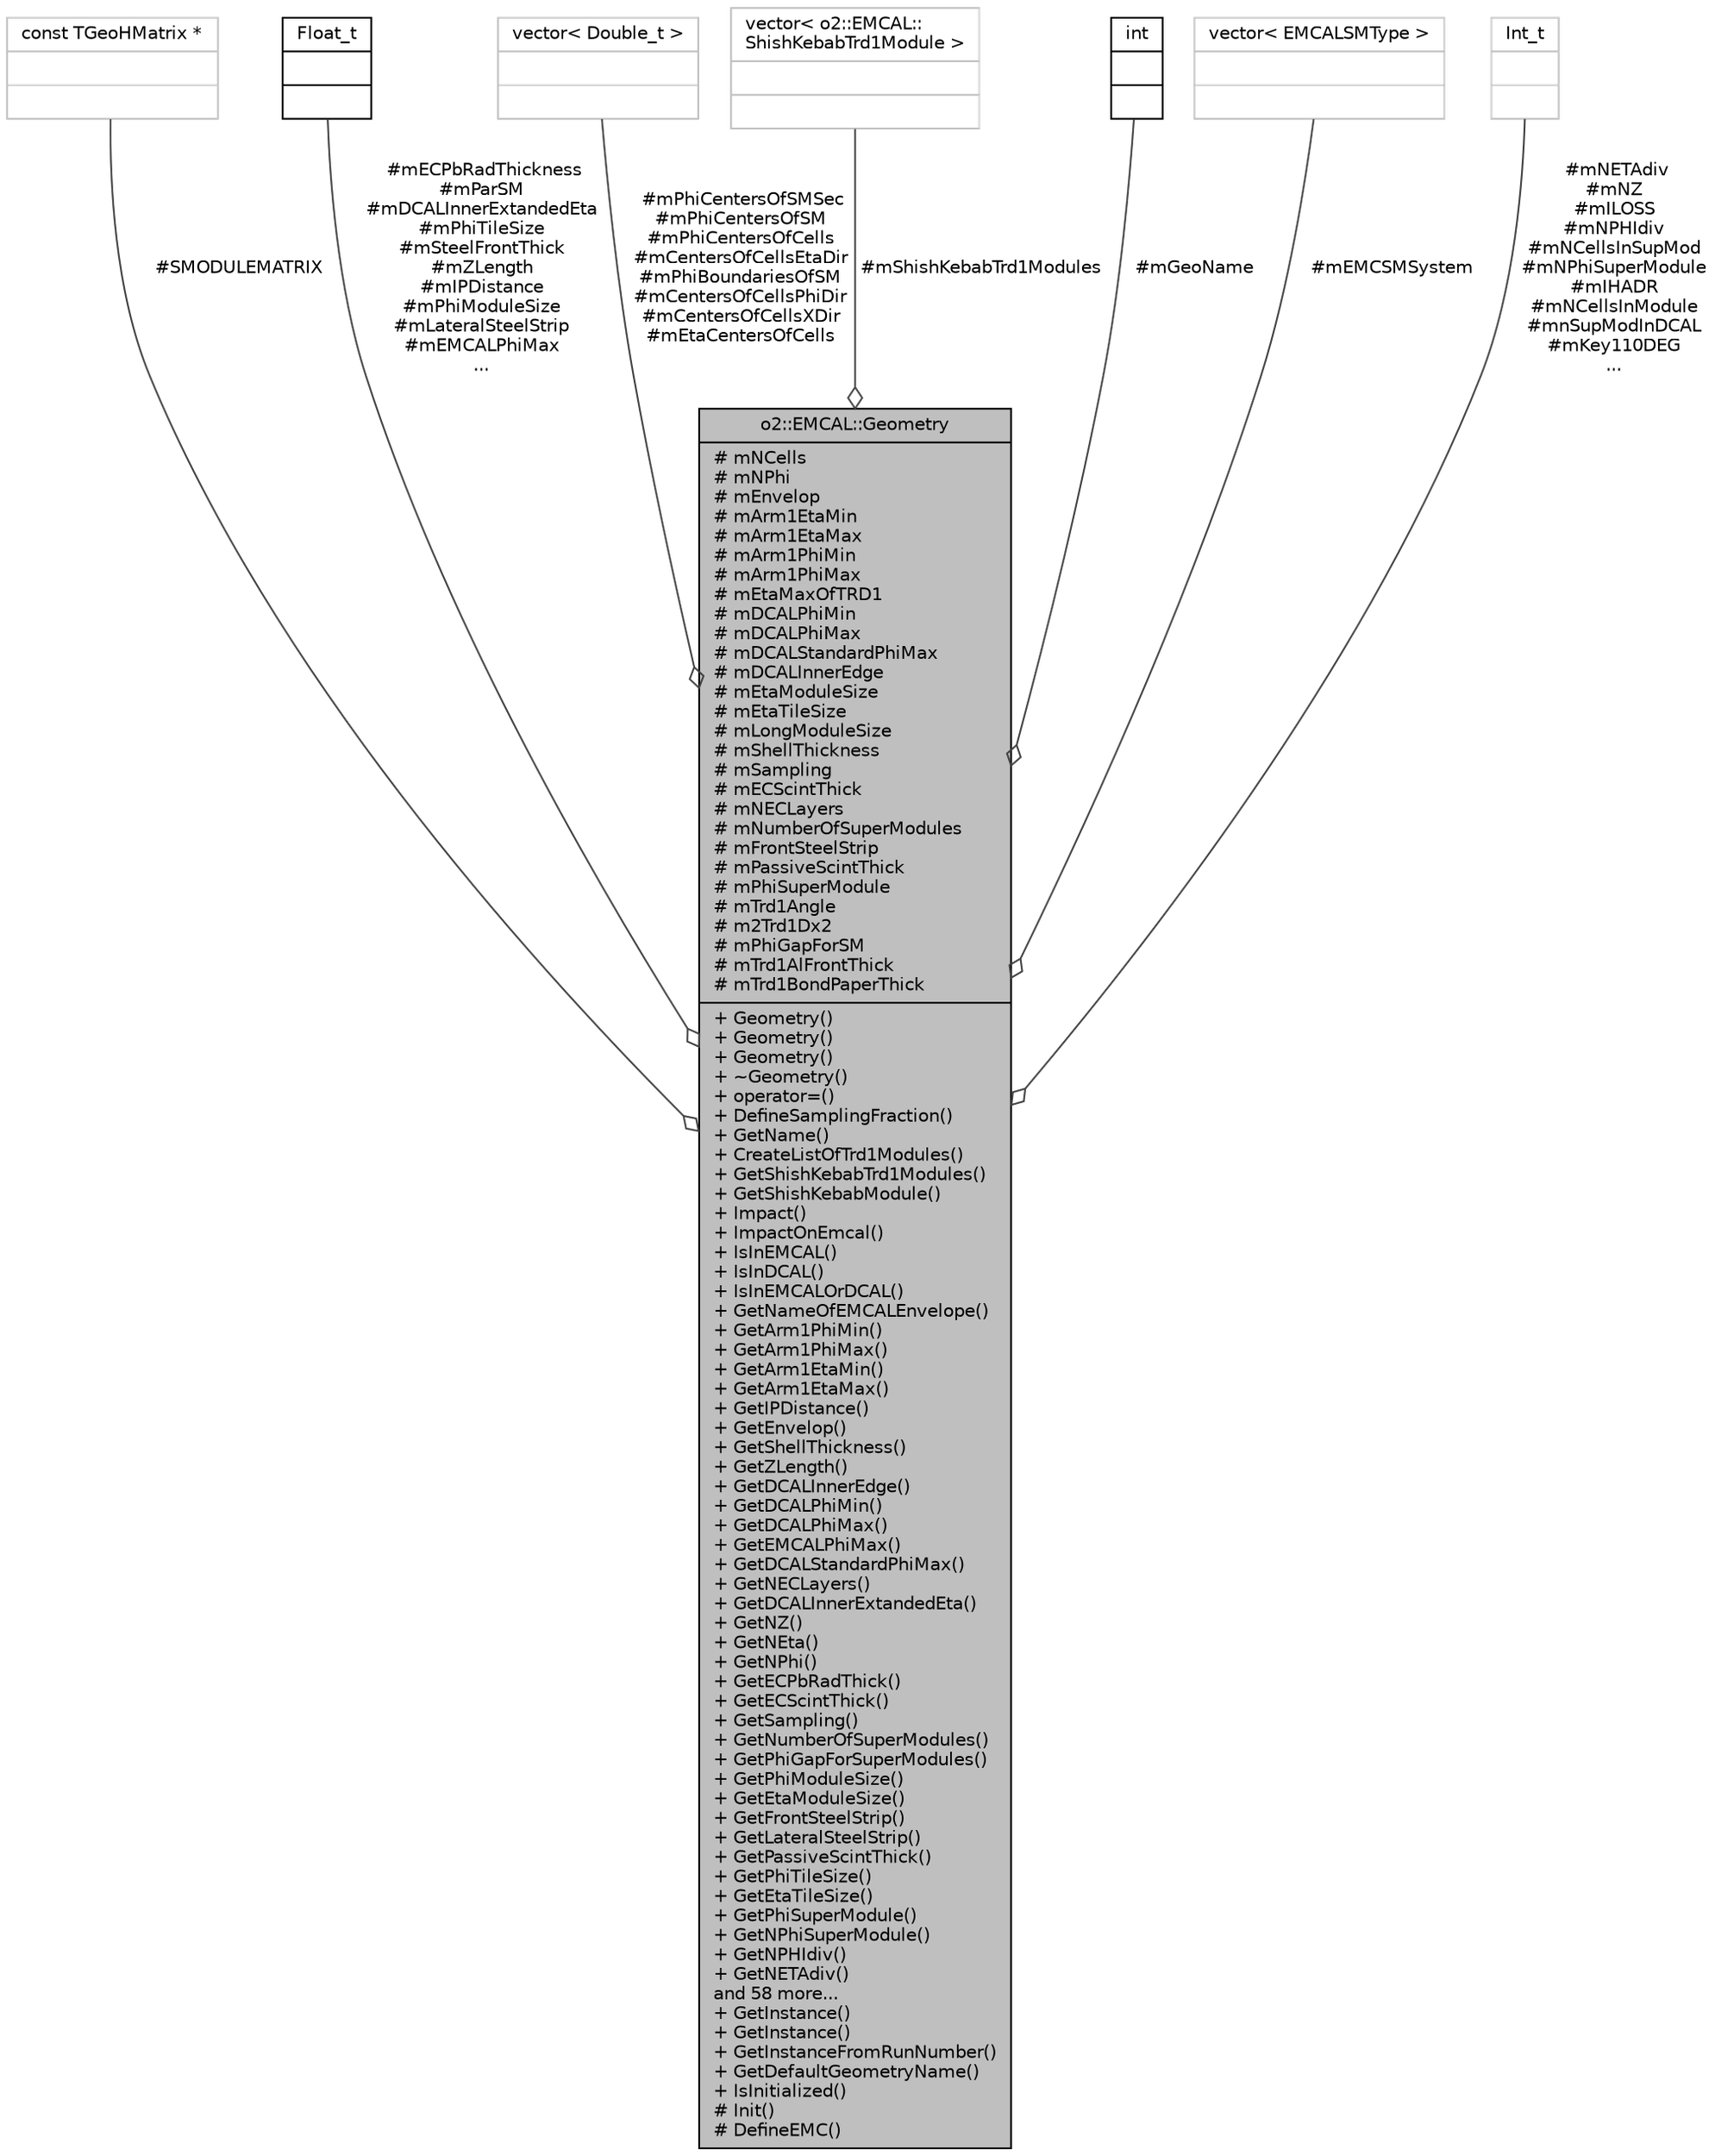 digraph "o2::EMCAL::Geometry"
{
 // INTERACTIVE_SVG=YES
  bgcolor="transparent";
  edge [fontname="Helvetica",fontsize="10",labelfontname="Helvetica",labelfontsize="10"];
  node [fontname="Helvetica",fontsize="10",shape=record];
  Node1 [label="{o2::EMCAL::Geometry\n|# mNCells\l# mNPhi\l# mEnvelop\l# mArm1EtaMin\l# mArm1EtaMax\l# mArm1PhiMin\l# mArm1PhiMax\l# mEtaMaxOfTRD1\l# mDCALPhiMin\l# mDCALPhiMax\l# mDCALStandardPhiMax\l# mDCALInnerEdge\l# mEtaModuleSize\l# mEtaTileSize\l# mLongModuleSize\l# mShellThickness\l# mSampling\l# mECScintThick\l# mNECLayers\l# mNumberOfSuperModules\l# mFrontSteelStrip\l# mPassiveScintThick\l# mPhiSuperModule\l# mTrd1Angle\l# m2Trd1Dx2\l# mPhiGapForSM\l# mTrd1AlFrontThick\l# mTrd1BondPaperThick\l|+ Geometry()\l+ Geometry()\l+ Geometry()\l+ ~Geometry()\l+ operator=()\l+ DefineSamplingFraction()\l+ GetName()\l+ CreateListOfTrd1Modules()\l+ GetShishKebabTrd1Modules()\l+ GetShishKebabModule()\l+ Impact()\l+ ImpactOnEmcal()\l+ IsInEMCAL()\l+ IsInDCAL()\l+ IsInEMCALOrDCAL()\l+ GetNameOfEMCALEnvelope()\l+ GetArm1PhiMin()\l+ GetArm1PhiMax()\l+ GetArm1EtaMin()\l+ GetArm1EtaMax()\l+ GetIPDistance()\l+ GetEnvelop()\l+ GetShellThickness()\l+ GetZLength()\l+ GetDCALInnerEdge()\l+ GetDCALPhiMin()\l+ GetDCALPhiMax()\l+ GetEMCALPhiMax()\l+ GetDCALStandardPhiMax()\l+ GetNECLayers()\l+ GetDCALInnerExtandedEta()\l+ GetNZ()\l+ GetNEta()\l+ GetNPhi()\l+ GetECPbRadThick()\l+ GetECScintThick()\l+ GetSampling()\l+ GetNumberOfSuperModules()\l+ GetPhiGapForSuperModules()\l+ GetPhiModuleSize()\l+ GetEtaModuleSize()\l+ GetFrontSteelStrip()\l+ GetLateralSteelStrip()\l+ GetPassiveScintThick()\l+ GetPhiTileSize()\l+ GetEtaTileSize()\l+ GetPhiSuperModule()\l+ GetNPhiSuperModule()\l+ GetNPHIdiv()\l+ GetNETAdiv()\land 58 more...\l+ GetInstance()\l+ GetInstance()\l+ GetInstanceFromRunNumber()\l+ GetDefaultGeometryName()\l+ IsInitialized()\l# Init()\l# DefineEMC()\l}",height=0.2,width=0.4,color="black", fillcolor="grey75", style="filled" fontcolor="black"];
  Node2 -> Node1 [color="grey25",fontsize="10",style="solid",label=" #SMODULEMATRIX" ,arrowhead="odiamond",fontname="Helvetica"];
  Node2 [label="{const TGeoHMatrix *\n||}",height=0.2,width=0.4,color="grey75"];
  Node3 -> Node1 [color="grey25",fontsize="10",style="solid",label=" #mECPbRadThickness\n#mParSM\n#mDCALInnerExtandedEta\n#mPhiTileSize\n#mSteelFrontThick\n#mZLength\n#mIPDistance\n#mPhiModuleSize\n#mLateralSteelStrip\n#mEMCALPhiMax\n..." ,arrowhead="odiamond",fontname="Helvetica"];
  Node3 [label="{Float_t\n||}",height=0.2,width=0.4,color="black",URL="$d9/d7d/classFloat__t.html"];
  Node4 -> Node1 [color="grey25",fontsize="10",style="solid",label=" #mPhiCentersOfSMSec\n#mPhiCentersOfSM\n#mPhiCentersOfCells\n#mCentersOfCellsEtaDir\n#mPhiBoundariesOfSM\n#mCentersOfCellsPhiDir\n#mCentersOfCellsXDir\n#mEtaCentersOfCells" ,arrowhead="odiamond",fontname="Helvetica"];
  Node4 [label="{vector\< Double_t \>\n||}",height=0.2,width=0.4,color="grey75"];
  Node5 -> Node1 [color="grey25",fontsize="10",style="solid",label=" #mShishKebabTrd1Modules" ,arrowhead="odiamond",fontname="Helvetica"];
  Node5 [label="{vector\< o2::EMCAL::\lShishKebabTrd1Module \>\n||}",height=0.2,width=0.4,color="grey75"];
  Node6 -> Node1 [color="grey25",fontsize="10",style="solid",label=" #mGeoName" ,arrowhead="odiamond",fontname="Helvetica"];
  Node6 [label="{int\n||}",height=0.2,width=0.4,color="black",URL="$d1/da0/classint.html"];
  Node7 -> Node1 [color="grey25",fontsize="10",style="solid",label=" #mEMCSMSystem" ,arrowhead="odiamond",fontname="Helvetica"];
  Node7 [label="{vector\< EMCALSMType \>\n||}",height=0.2,width=0.4,color="grey75"];
  Node8 -> Node1 [color="grey25",fontsize="10",style="solid",label=" #mNETAdiv\n#mNZ\n#mILOSS\n#mNPHIdiv\n#mNCellsInSupMod\n#mNPhiSuperModule\n#mIHADR\n#mNCellsInModule\n#mnSupModInDCAL\n#mKey110DEG\n..." ,arrowhead="odiamond",fontname="Helvetica"];
  Node8 [label="{Int_t\n||}",height=0.2,width=0.4,color="grey75"];
}
